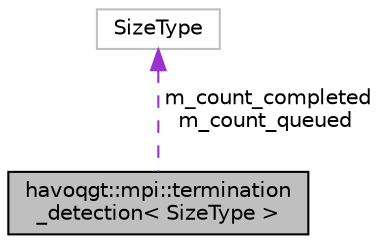 digraph "havoqgt::mpi::termination_detection&lt; SizeType &gt;"
{
  edge [fontname="Helvetica",fontsize="10",labelfontname="Helvetica",labelfontsize="10"];
  node [fontname="Helvetica",fontsize="10",shape=record];
  Node1 [label="havoqgt::mpi::termination\l_detection\< SizeType \>",height=0.2,width=0.4,color="black", fillcolor="grey75", style="filled", fontcolor="black"];
  Node2 -> Node1 [dir="back",color="darkorchid3",fontsize="10",style="dashed",label=" m_count_completed\nm_count_queued" ,fontname="Helvetica"];
  Node2 [label="SizeType",height=0.2,width=0.4,color="grey75", fillcolor="white", style="filled"];
}
